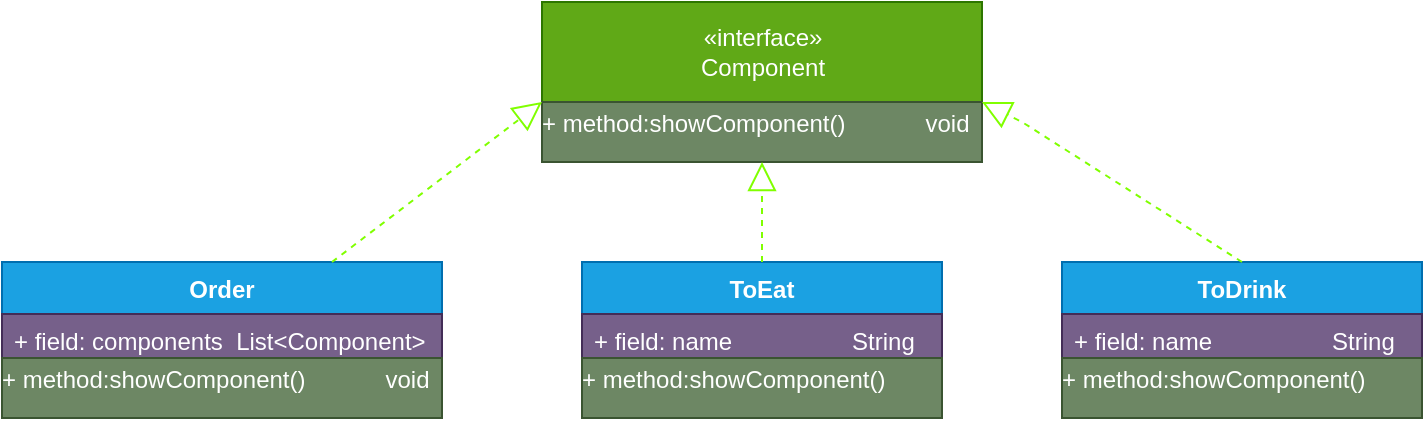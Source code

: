 <mxfile version="20.5.3" type="embed"><diagram id="6D1sk7iszy9OtMH7ZP9b" name="Page-1"><mxGraphModel dx="939" dy="751" grid="1" gridSize="10" guides="1" tooltips="1" connect="1" arrows="1" fold="1" page="1" pageScale="1" pageWidth="850" pageHeight="1100" math="0" shadow="0"><root><mxCell id="0"/><mxCell id="1" parent="0"/><mxCell id="13" value="«interface»&lt;br&gt;Component" style="html=1;fillColor=#60a917;fontColor=#ffffff;strokeColor=#2D7600;" vertex="1" parent="1"><mxGeometry x="290" y="30" width="220" height="50" as="geometry"/></mxCell><mxCell id="14" value="&lt;p style=&quot;margin: 4px 0px 0px;&quot;&gt;+ method:showComponent()&amp;nbsp; &amp;nbsp; &amp;nbsp; &amp;nbsp; &amp;nbsp; &amp;nbsp; void&lt;br&gt;&lt;br&gt;&lt;/p&gt;" style="verticalAlign=top;align=left;overflow=fill;fontSize=12;fontFamily=Helvetica;html=1;fillColor=#6d8764;fontColor=#ffffff;strokeColor=#3A5431;" vertex="1" parent="1"><mxGeometry x="290" y="80" width="220" height="30" as="geometry"/></mxCell><mxCell id="15" value="Order" style="swimlane;fontStyle=1;align=center;verticalAlign=top;childLayout=stackLayout;horizontal=1;startSize=26;horizontalStack=0;resizeParent=1;resizeParentMax=0;resizeLast=0;collapsible=1;marginBottom=0;fillColor=#1ba1e2;fontColor=#ffffff;strokeColor=#006EAF;" vertex="1" parent="1"><mxGeometry x="20" y="160" width="220" height="48" as="geometry"/></mxCell><mxCell id="16" value="+ field: components  List&lt;Component&gt;" style="text;strokeColor=#432D57;fillColor=#76608a;align=left;verticalAlign=top;spacingLeft=4;spacingRight=4;overflow=hidden;rotatable=0;points=[[0,0.5],[1,0.5]];portConstraint=eastwest;fontColor=#ffffff;" vertex="1" parent="15"><mxGeometry y="26" width="220" height="22" as="geometry"/></mxCell><mxCell id="19" value="ToEat" style="swimlane;fontStyle=1;align=center;verticalAlign=top;childLayout=stackLayout;horizontal=1;startSize=26;horizontalStack=0;resizeParent=1;resizeParentMax=0;resizeLast=0;collapsible=1;marginBottom=0;fillColor=#1ba1e2;fontColor=#ffffff;strokeColor=#006EAF;" vertex="1" parent="1"><mxGeometry x="310" y="160" width="180" height="48" as="geometry"/></mxCell><mxCell id="20" value="+ field: name                  String" style="text;strokeColor=#432D57;fillColor=#76608a;align=left;verticalAlign=top;spacingLeft=4;spacingRight=4;overflow=hidden;rotatable=0;points=[[0,0.5],[1,0.5]];portConstraint=eastwest;fontColor=#ffffff;" vertex="1" parent="19"><mxGeometry y="26" width="180" height="22" as="geometry"/></mxCell><mxCell id="23" value="ToDrink" style="swimlane;fontStyle=1;align=center;verticalAlign=top;childLayout=stackLayout;horizontal=1;startSize=26;horizontalStack=0;resizeParent=1;resizeParentMax=0;resizeLast=0;collapsible=1;marginBottom=0;fillColor=#1ba1e2;fontColor=#ffffff;strokeColor=#006EAF;" vertex="1" parent="1"><mxGeometry x="550" y="160" width="180" height="48" as="geometry"/></mxCell><mxCell id="24" value="+ field: name                  String" style="text;strokeColor=#432D57;fillColor=#76608a;align=left;verticalAlign=top;spacingLeft=4;spacingRight=4;overflow=hidden;rotatable=0;points=[[0,0.5],[1,0.5]];portConstraint=eastwest;fontColor=#ffffff;" vertex="1" parent="23"><mxGeometry y="26" width="180" height="22" as="geometry"/></mxCell><mxCell id="27" value="&lt;p style=&quot;margin: 4px 0px 0px;&quot;&gt;+ method:showComponent()&amp;nbsp; &amp;nbsp; &amp;nbsp; &amp;nbsp; &amp;nbsp; &amp;nbsp; void&lt;br&gt;&lt;br&gt;&lt;/p&gt;" style="verticalAlign=top;align=left;overflow=fill;fontSize=12;fontFamily=Helvetica;html=1;fillColor=#6d8764;fontColor=#ffffff;strokeColor=#3A5431;" vertex="1" parent="1"><mxGeometry x="20" y="208" width="220" height="30" as="geometry"/></mxCell><mxCell id="28" value="&lt;p style=&quot;margin: 4px 0px 0px;&quot;&gt;+ method:showComponent()&amp;nbsp; &amp;nbsp; &amp;nbsp; &amp;nbsp; &amp;nbsp; &amp;nbsp; void&lt;br&gt;&lt;br&gt;&lt;/p&gt;" style="verticalAlign=top;align=left;overflow=fill;fontSize=12;fontFamily=Helvetica;html=1;fillColor=#6d8764;fontColor=#ffffff;strokeColor=#3A5431;" vertex="1" parent="1"><mxGeometry x="310" y="208" width="180" height="30" as="geometry"/></mxCell><mxCell id="29" value="&lt;p style=&quot;margin: 4px 0px 0px;&quot;&gt;+ method:showComponent()&amp;nbsp; &amp;nbsp; &amp;nbsp; &amp;nbsp; &amp;nbsp; &amp;nbsp; void&lt;br&gt;&lt;br&gt;&lt;/p&gt;" style="verticalAlign=top;align=left;overflow=fill;fontSize=12;fontFamily=Helvetica;html=1;fillColor=#6d8764;fontColor=#ffffff;strokeColor=#3A5431;" vertex="1" parent="1"><mxGeometry x="550" y="208" width="180" height="30" as="geometry"/></mxCell><mxCell id="30" value="" style="endArrow=block;dashed=1;endFill=0;endSize=12;html=1;rounded=0;entryX=0;entryY=0;entryDx=0;entryDy=0;exitX=0.75;exitY=0;exitDx=0;exitDy=0;fillColor=#60a917;strokeColor=#80FF00;" edge="1" parent="1" source="15" target="14"><mxGeometry width="160" relative="1" as="geometry"><mxPoint x="60" y="144" as="sourcePoint"/><mxPoint x="287.005" y="60" as="targetPoint"/><Array as="points"/></mxGeometry></mxCell><mxCell id="31" value="" style="endArrow=block;dashed=1;endFill=0;endSize=12;html=1;rounded=0;entryX=0.5;entryY=1;entryDx=0;entryDy=0;exitX=0.5;exitY=0;exitDx=0;exitDy=0;fillColor=#60a917;strokeColor=#80FF00;" edge="1" parent="1" source="19" target="14"><mxGeometry width="160" relative="1" as="geometry"><mxPoint x="50" y="84" as="sourcePoint"/><mxPoint x="277.005" as="targetPoint"/><Array as="points"><mxPoint x="400" y="130"/></Array></mxGeometry></mxCell><mxCell id="32" value="" style="endArrow=block;dashed=1;endFill=0;endSize=12;html=1;rounded=0;entryX=1;entryY=1;entryDx=0;entryDy=0;exitX=0.5;exitY=0;exitDx=0;exitDy=0;fillColor=#60a917;strokeColor=#80FF00;" edge="1" parent="1" source="23" target="13"><mxGeometry width="160" relative="1" as="geometry"><mxPoint x="530" y="64" as="sourcePoint"/><mxPoint x="757.005" y="-20" as="targetPoint"/><Array as="points"><mxPoint x="530" y="90"/></Array></mxGeometry></mxCell></root></mxGraphModel></diagram></mxfile>